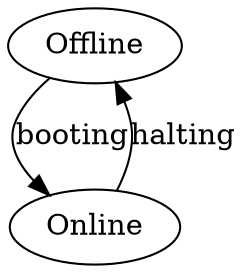 digraph G{		
	Offline
	Online

	Offline -> Online [label="booting"]
	
	Online -> Offline [label="halting"]
}